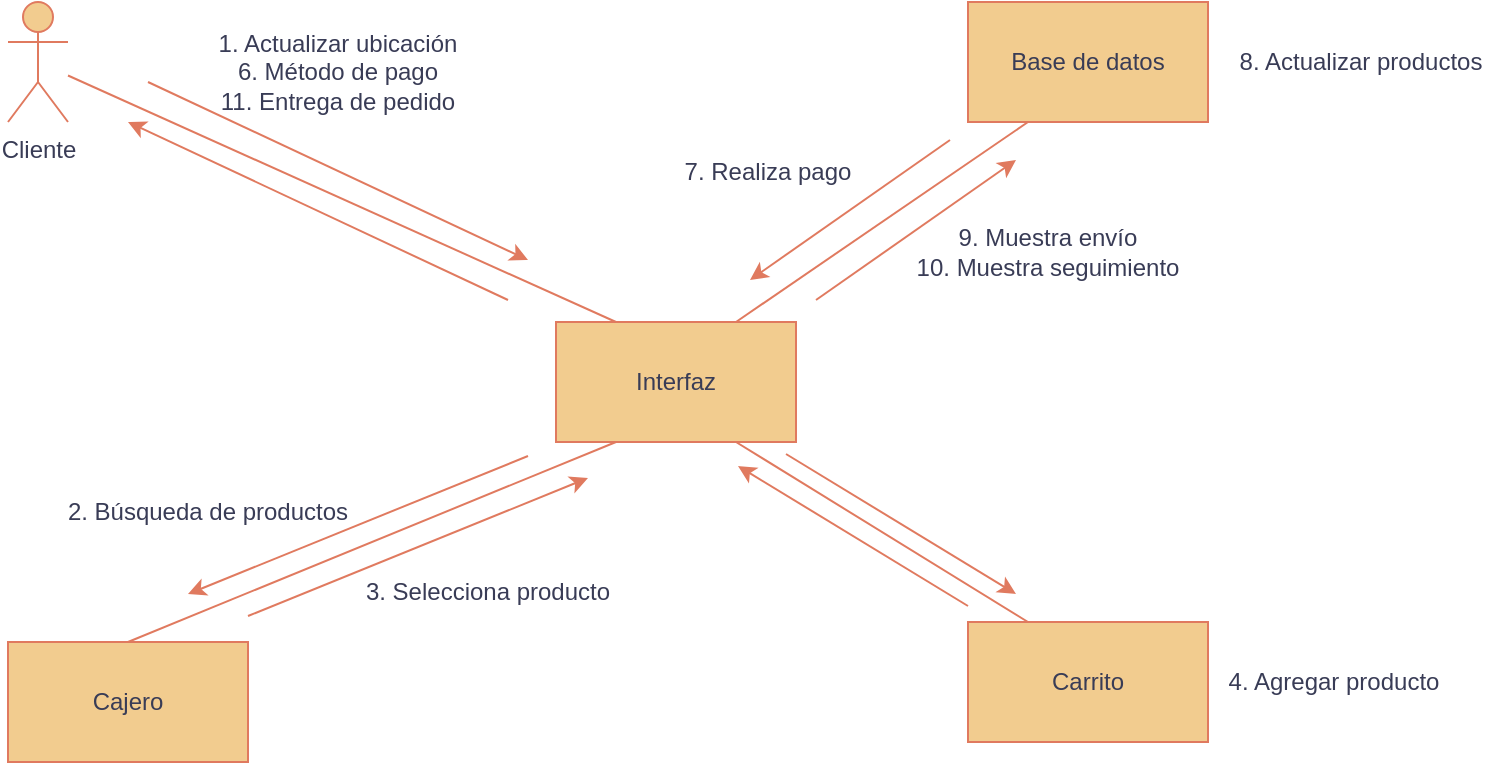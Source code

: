 <mxfile version="26.2.5">
  <diagram name="Página-1" id="bcRePJ3cq4D1uXxZdJab">
    <mxGraphModel dx="985" dy="506" grid="1" gridSize="10" guides="1" tooltips="1" connect="1" arrows="1" fold="1" page="1" pageScale="1" pageWidth="827" pageHeight="1169" math="0" shadow="0" adaptiveColors="auto">
      <root>
        <mxCell id="0" />
        <mxCell id="1" parent="0" />
        <mxCell id="OJFURiLDdNp6raRzqcyB-1" value="Interfaz" style="rounded=0;whiteSpace=wrap;html=1;labelBackgroundColor=none;fillColor=#F2CC8F;strokeColor=#E07A5F;fontColor=#393C56;" parent="1" vertex="1">
          <mxGeometry x="354" y="200" width="120" height="60" as="geometry" />
        </mxCell>
        <mxCell id="OJFURiLDdNp6raRzqcyB-2" value="Cliente" style="shape=umlActor;verticalLabelPosition=bottom;verticalAlign=top;html=1;outlineConnect=0;labelBackgroundColor=none;fillColor=#F2CC8F;strokeColor=#E07A5F;fontColor=#393C56;rounded=0;" parent="1" vertex="1">
          <mxGeometry x="80" y="40" width="30" height="60" as="geometry" />
        </mxCell>
        <mxCell id="OJFURiLDdNp6raRzqcyB-3" value="Carrito" style="rounded=0;whiteSpace=wrap;html=1;labelBackgroundColor=none;fillColor=#F2CC8F;strokeColor=#E07A5F;fontColor=#393C56;" parent="1" vertex="1">
          <mxGeometry x="560" y="350" width="120" height="60" as="geometry" />
        </mxCell>
        <mxCell id="OJFURiLDdNp6raRzqcyB-4" value="Cajero" style="rounded=0;whiteSpace=wrap;html=1;labelBackgroundColor=none;fillColor=#F2CC8F;strokeColor=#E07A5F;fontColor=#393C56;" parent="1" vertex="1">
          <mxGeometry x="80" y="360" width="120" height="60" as="geometry" />
        </mxCell>
        <mxCell id="OJFURiLDdNp6raRzqcyB-5" value="Base de datos" style="rounded=0;whiteSpace=wrap;html=1;labelBackgroundColor=none;fillColor=#F2CC8F;strokeColor=#E07A5F;fontColor=#393C56;" parent="1" vertex="1">
          <mxGeometry x="560" y="40" width="120" height="60" as="geometry" />
        </mxCell>
        <mxCell id="OJFURiLDdNp6raRzqcyB-6" value="" style="endArrow=none;html=1;rounded=0;entryX=0.25;entryY=0;entryDx=0;entryDy=0;labelBackgroundColor=none;strokeColor=#E07A5F;fontColor=default;" parent="1" source="OJFURiLDdNp6raRzqcyB-2" target="OJFURiLDdNp6raRzqcyB-1" edge="1">
          <mxGeometry width="50" height="50" relative="1" as="geometry">
            <mxPoint x="80" y="110" as="sourcePoint" />
            <mxPoint x="210" y="240" as="targetPoint" />
          </mxGeometry>
        </mxCell>
        <mxCell id="OJFURiLDdNp6raRzqcyB-9" value="" style="endArrow=none;html=1;rounded=0;entryX=0.25;entryY=1;entryDx=0;entryDy=0;exitX=0.5;exitY=0;exitDx=0;exitDy=0;labelBackgroundColor=none;strokeColor=#E07A5F;fontColor=default;" parent="1" source="OJFURiLDdNp6raRzqcyB-4" target="OJFURiLDdNp6raRzqcyB-1" edge="1">
          <mxGeometry width="50" height="50" relative="1" as="geometry">
            <mxPoint x="90" y="237" as="sourcePoint" />
            <mxPoint x="364" y="360" as="targetPoint" />
          </mxGeometry>
        </mxCell>
        <mxCell id="OJFURiLDdNp6raRzqcyB-10" value="" style="endArrow=none;html=1;rounded=0;entryX=0.75;entryY=1;entryDx=0;entryDy=0;exitX=0.25;exitY=0;exitDx=0;exitDy=0;labelBackgroundColor=none;strokeColor=#E07A5F;fontColor=default;" parent="1" source="OJFURiLDdNp6raRzqcyB-3" target="OJFURiLDdNp6raRzqcyB-1" edge="1">
          <mxGeometry width="50" height="50" relative="1" as="geometry">
            <mxPoint x="150" y="370" as="sourcePoint" />
            <mxPoint x="394" y="270" as="targetPoint" />
          </mxGeometry>
        </mxCell>
        <mxCell id="OJFURiLDdNp6raRzqcyB-11" value="" style="endArrow=none;html=1;rounded=0;entryX=0.75;entryY=0;entryDx=0;entryDy=0;exitX=0.25;exitY=1;exitDx=0;exitDy=0;labelBackgroundColor=none;strokeColor=#E07A5F;fontColor=default;" parent="1" source="OJFURiLDdNp6raRzqcyB-5" target="OJFURiLDdNp6raRzqcyB-1" edge="1">
          <mxGeometry width="50" height="50" relative="1" as="geometry">
            <mxPoint x="120" y="87" as="sourcePoint" />
            <mxPoint x="394" y="210" as="targetPoint" />
          </mxGeometry>
        </mxCell>
        <mxCell id="OJFURiLDdNp6raRzqcyB-12" value="" style="endArrow=classic;html=1;rounded=0;labelBackgroundColor=none;strokeColor=#E07A5F;fontColor=default;" parent="1" edge="1">
          <mxGeometry width="50" height="50" relative="1" as="geometry">
            <mxPoint x="150" y="80" as="sourcePoint" />
            <mxPoint x="340" y="169" as="targetPoint" />
          </mxGeometry>
        </mxCell>
        <mxCell id="OJFURiLDdNp6raRzqcyB-14" value="" style="endArrow=classic;html=1;rounded=0;labelBackgroundColor=none;strokeColor=#E07A5F;fontColor=default;" parent="1" edge="1">
          <mxGeometry width="50" height="50" relative="1" as="geometry">
            <mxPoint x="330" y="189" as="sourcePoint" />
            <mxPoint x="140" y="100" as="targetPoint" />
          </mxGeometry>
        </mxCell>
        <mxCell id="OJFURiLDdNp6raRzqcyB-15" value="" style="endArrow=classic;html=1;rounded=0;labelBackgroundColor=none;strokeColor=#E07A5F;fontColor=default;" parent="1" edge="1">
          <mxGeometry width="50" height="50" relative="1" as="geometry">
            <mxPoint x="484" y="189" as="sourcePoint" />
            <mxPoint x="584" y="119" as="targetPoint" />
          </mxGeometry>
        </mxCell>
        <mxCell id="OJFURiLDdNp6raRzqcyB-17" value="" style="endArrow=classic;html=1;rounded=0;labelBackgroundColor=none;strokeColor=#E07A5F;fontColor=default;" parent="1" edge="1">
          <mxGeometry width="50" height="50" relative="1" as="geometry">
            <mxPoint x="200" y="347" as="sourcePoint" />
            <mxPoint x="370" y="278" as="targetPoint" />
          </mxGeometry>
        </mxCell>
        <mxCell id="OJFURiLDdNp6raRzqcyB-18" value="" style="endArrow=classic;html=1;rounded=0;labelBackgroundColor=none;strokeColor=#E07A5F;fontColor=default;" parent="1" edge="1">
          <mxGeometry width="50" height="50" relative="1" as="geometry">
            <mxPoint x="340" y="267.0" as="sourcePoint" />
            <mxPoint x="170" y="336.0" as="targetPoint" />
          </mxGeometry>
        </mxCell>
        <mxCell id="OJFURiLDdNp6raRzqcyB-20" value="" style="endArrow=classic;html=1;rounded=0;labelBackgroundColor=none;strokeColor=#E07A5F;fontColor=default;" parent="1" edge="1">
          <mxGeometry width="50" height="50" relative="1" as="geometry">
            <mxPoint x="560" y="342" as="sourcePoint" />
            <mxPoint x="445" y="272" as="targetPoint" />
          </mxGeometry>
        </mxCell>
        <mxCell id="OJFURiLDdNp6raRzqcyB-22" value="1. Actualizar ubicación&lt;div&gt;6. Método de pago&lt;/div&gt;&lt;div&gt;11. Entrega de pedido&lt;/div&gt;" style="text;html=1;align=center;verticalAlign=middle;whiteSpace=wrap;rounded=0;labelBackgroundColor=none;fontColor=#393C56;" parent="1" vertex="1">
          <mxGeometry x="180" y="60" width="130" height="30" as="geometry" />
        </mxCell>
        <mxCell id="OJFURiLDdNp6raRzqcyB-23" value="" style="endArrow=classic;html=1;rounded=0;labelBackgroundColor=none;strokeColor=#E07A5F;fontColor=default;" parent="1" edge="1">
          <mxGeometry width="50" height="50" relative="1" as="geometry">
            <mxPoint x="551" y="109" as="sourcePoint" />
            <mxPoint x="451" y="179" as="targetPoint" />
          </mxGeometry>
        </mxCell>
        <mxCell id="OJFURiLDdNp6raRzqcyB-24" value="7. Realiza pago" style="text;html=1;align=center;verticalAlign=middle;whiteSpace=wrap;rounded=0;labelBackgroundColor=none;fontColor=#393C56;" parent="1" vertex="1">
          <mxGeometry x="380" y="110" width="160" height="30" as="geometry" />
        </mxCell>
        <mxCell id="OJFURiLDdNp6raRzqcyB-25" value="9. Muestra envío&lt;div&gt;10. Muestra seguimiento&lt;/div&gt;" style="text;html=1;align=center;verticalAlign=middle;whiteSpace=wrap;rounded=0;labelBackgroundColor=none;fontColor=#393C56;" parent="1" vertex="1">
          <mxGeometry x="520" y="150" width="160" height="30" as="geometry" />
        </mxCell>
        <mxCell id="OJFURiLDdNp6raRzqcyB-26" value="8. Actualizar productos" style="text;html=1;align=center;verticalAlign=middle;whiteSpace=wrap;rounded=0;labelBackgroundColor=none;fontColor=#393C56;" parent="1" vertex="1">
          <mxGeometry x="690" y="55" width="133" height="30" as="geometry" />
        </mxCell>
        <mxCell id="OJFURiLDdNp6raRzqcyB-27" value="" style="endArrow=classic;html=1;rounded=0;labelBackgroundColor=none;strokeColor=#E07A5F;fontColor=default;" parent="1" edge="1">
          <mxGeometry width="50" height="50" relative="1" as="geometry">
            <mxPoint x="469" y="266" as="sourcePoint" />
            <mxPoint x="584" y="336" as="targetPoint" />
          </mxGeometry>
        </mxCell>
        <mxCell id="OJFURiLDdNp6raRzqcyB-28" value="2. Búsqueda de productos" style="text;html=1;align=center;verticalAlign=middle;whiteSpace=wrap;rounded=0;labelBackgroundColor=none;fontColor=#393C56;" parent="1" vertex="1">
          <mxGeometry x="100" y="280" width="160" height="30" as="geometry" />
        </mxCell>
        <mxCell id="OJFURiLDdNp6raRzqcyB-29" value="3. Selecciona producto" style="text;html=1;align=center;verticalAlign=middle;whiteSpace=wrap;rounded=0;labelBackgroundColor=none;fontColor=#393C56;" parent="1" vertex="1">
          <mxGeometry x="240" y="320" width="160" height="30" as="geometry" />
        </mxCell>
        <mxCell id="OJFURiLDdNp6raRzqcyB-30" value="4. Agregar producto" style="text;html=1;align=center;verticalAlign=middle;whiteSpace=wrap;rounded=0;labelBackgroundColor=none;fontColor=#393C56;" parent="1" vertex="1">
          <mxGeometry x="663" y="365" width="160" height="30" as="geometry" />
        </mxCell>
      </root>
    </mxGraphModel>
  </diagram>
</mxfile>
